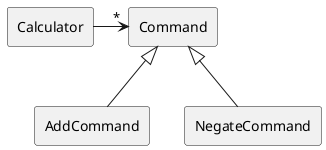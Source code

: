 @startuml

rectangle Calculator
rectangle Command
rectangle AddCommand
rectangle NegateCommand

Calculator -r->"*" Command
AddCommand -u-|> Command
NegateCommand -u-|> Command

@enduml
